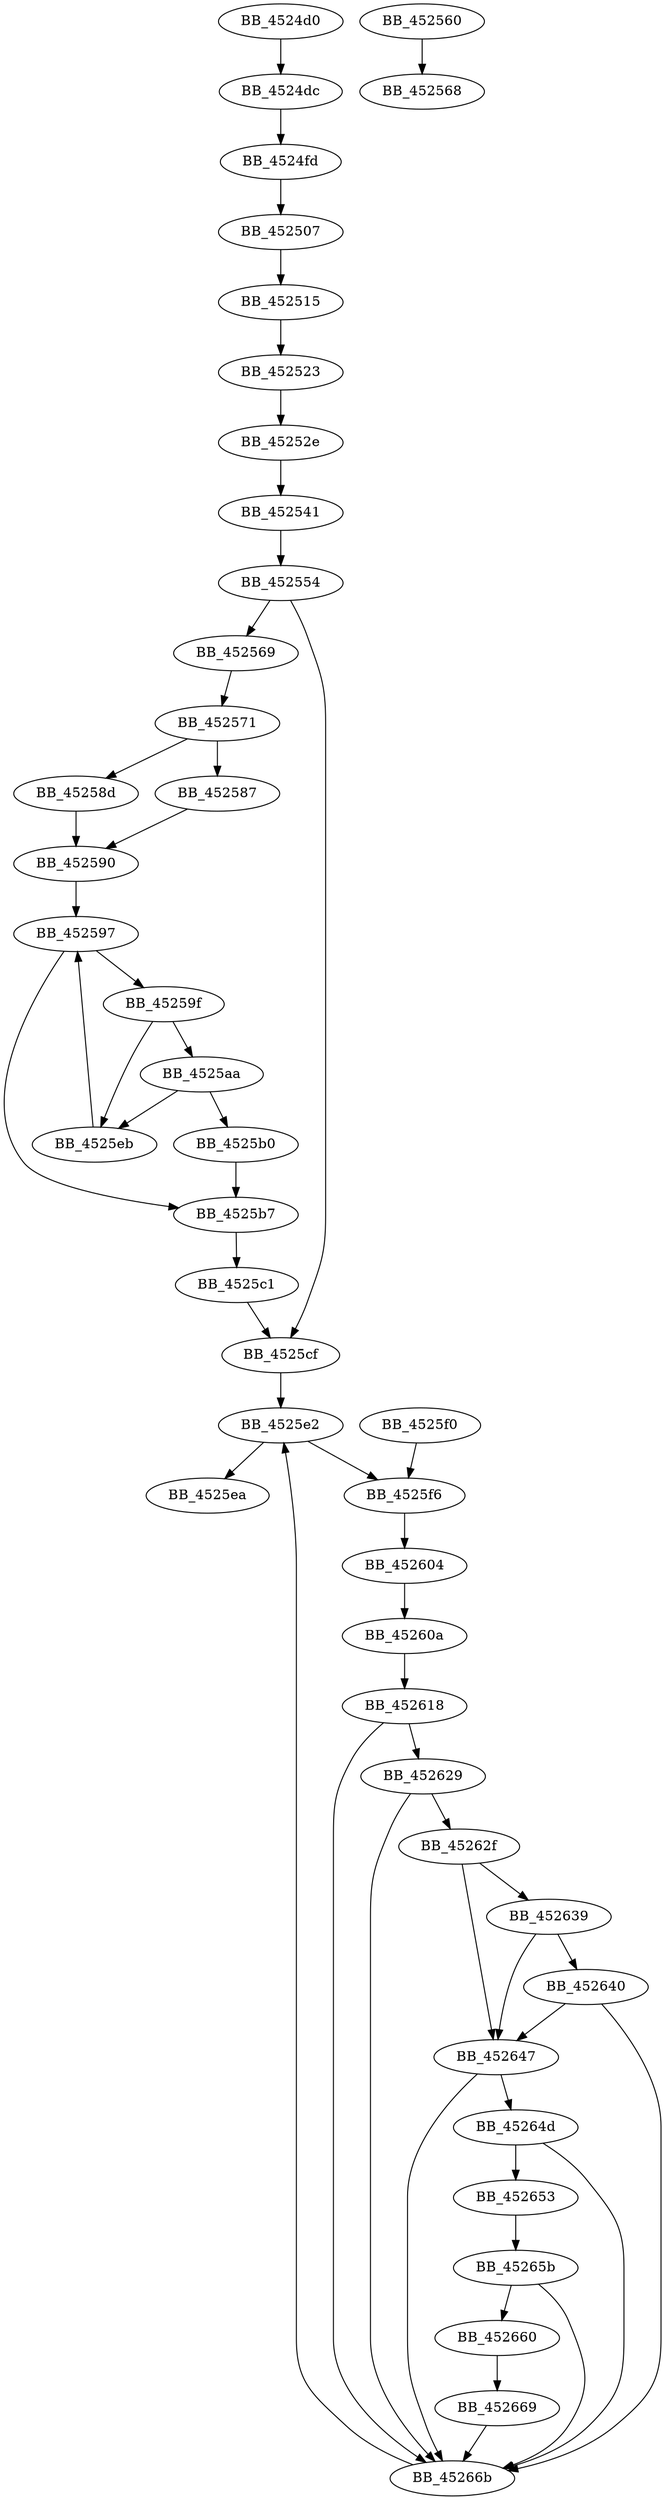 DiGraph sub_4524D0{
BB_4524d0->BB_4524dc
BB_4524dc->BB_4524fd
BB_4524fd->BB_452507
BB_452507->BB_452515
BB_452515->BB_452523
BB_452523->BB_45252e
BB_45252e->BB_452541
BB_452541->BB_452554
BB_452554->BB_452569
BB_452554->BB_4525cf
BB_452560->BB_452568
BB_452569->BB_452571
BB_452571->BB_452587
BB_452571->BB_45258d
BB_452587->BB_452590
BB_45258d->BB_452590
BB_452590->BB_452597
BB_452597->BB_45259f
BB_452597->BB_4525b7
BB_45259f->BB_4525aa
BB_45259f->BB_4525eb
BB_4525aa->BB_4525b0
BB_4525aa->BB_4525eb
BB_4525b0->BB_4525b7
BB_4525b7->BB_4525c1
BB_4525c1->BB_4525cf
BB_4525cf->BB_4525e2
BB_4525e2->BB_4525ea
BB_4525e2->BB_4525f6
BB_4525eb->BB_452597
BB_4525f0->BB_4525f6
BB_4525f6->BB_452604
BB_452604->BB_45260a
BB_45260a->BB_452618
BB_452618->BB_452629
BB_452618->BB_45266b
BB_452629->BB_45262f
BB_452629->BB_45266b
BB_45262f->BB_452639
BB_45262f->BB_452647
BB_452639->BB_452640
BB_452639->BB_452647
BB_452640->BB_452647
BB_452640->BB_45266b
BB_452647->BB_45264d
BB_452647->BB_45266b
BB_45264d->BB_452653
BB_45264d->BB_45266b
BB_452653->BB_45265b
BB_45265b->BB_452660
BB_45265b->BB_45266b
BB_452660->BB_452669
BB_452669->BB_45266b
BB_45266b->BB_4525e2
}
